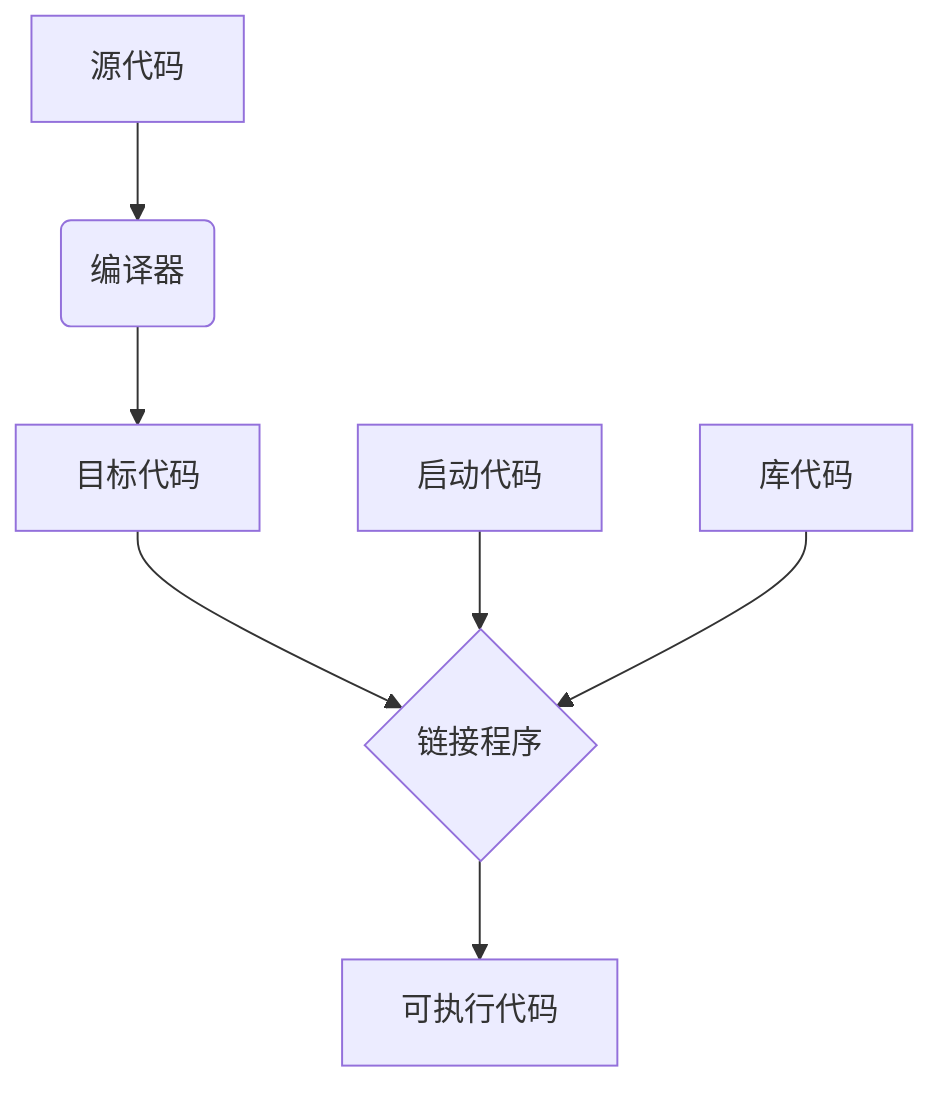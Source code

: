 graph TD
    A[源代码] --> B(编译器)
    B --> C[目标代码]
    C --> D{链接程序}
    E[启动代码] --> D
    F[库代码] --> D
    D --> G[可执行代码]